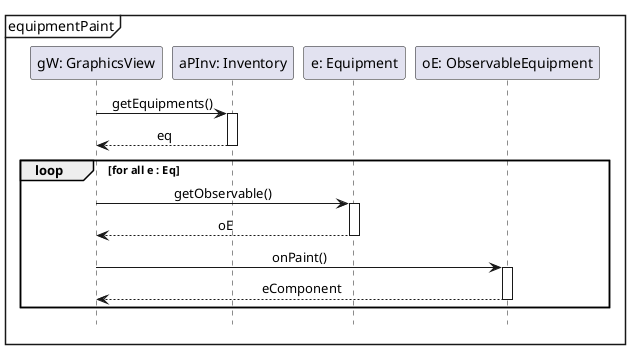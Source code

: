 @startuml
'https://plantuml.com/sequence-
hide footBox
skinparam sequenceMessageAlign center

mainframe equipmentPaint

participant "gW: GraphicsView" as gW
participant "aPInv: Inventory" as aPInv
participant "e: Equipment" as e
participant "oE: ObservableEquipment" as oE

gW -> aPInv++: getEquipments()
return eq
loop for all e : Eq
    gW -> e++: getObservable()
    return oE
    gW -> oE++: onPaint()
    return eComponent
end
@enduml